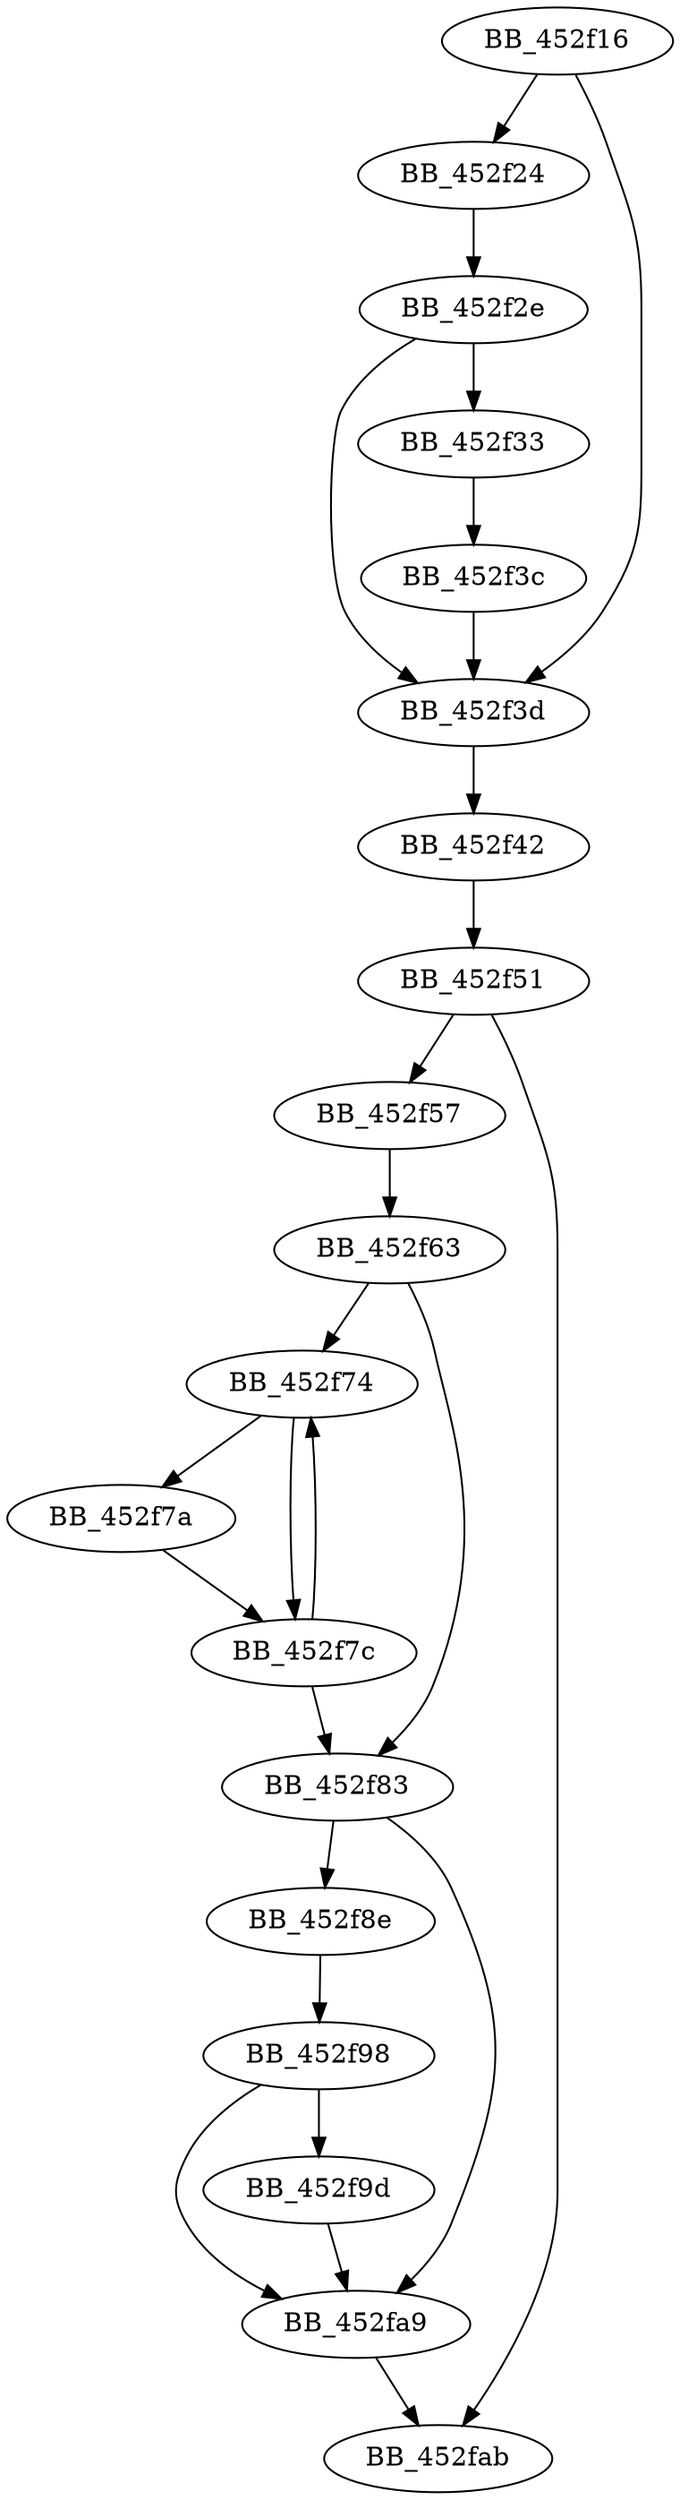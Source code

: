DiGraph sub_452F16{
BB_452f16->BB_452f24
BB_452f16->BB_452f3d
BB_452f24->BB_452f2e
BB_452f2e->BB_452f33
BB_452f2e->BB_452f3d
BB_452f33->BB_452f3c
BB_452f3c->BB_452f3d
BB_452f3d->BB_452f42
BB_452f42->BB_452f51
BB_452f51->BB_452f57
BB_452f51->BB_452fab
BB_452f57->BB_452f63
BB_452f63->BB_452f74
BB_452f63->BB_452f83
BB_452f74->BB_452f7a
BB_452f74->BB_452f7c
BB_452f7a->BB_452f7c
BB_452f7c->BB_452f74
BB_452f7c->BB_452f83
BB_452f83->BB_452f8e
BB_452f83->BB_452fa9
BB_452f8e->BB_452f98
BB_452f98->BB_452f9d
BB_452f98->BB_452fa9
BB_452f9d->BB_452fa9
BB_452fa9->BB_452fab
}
